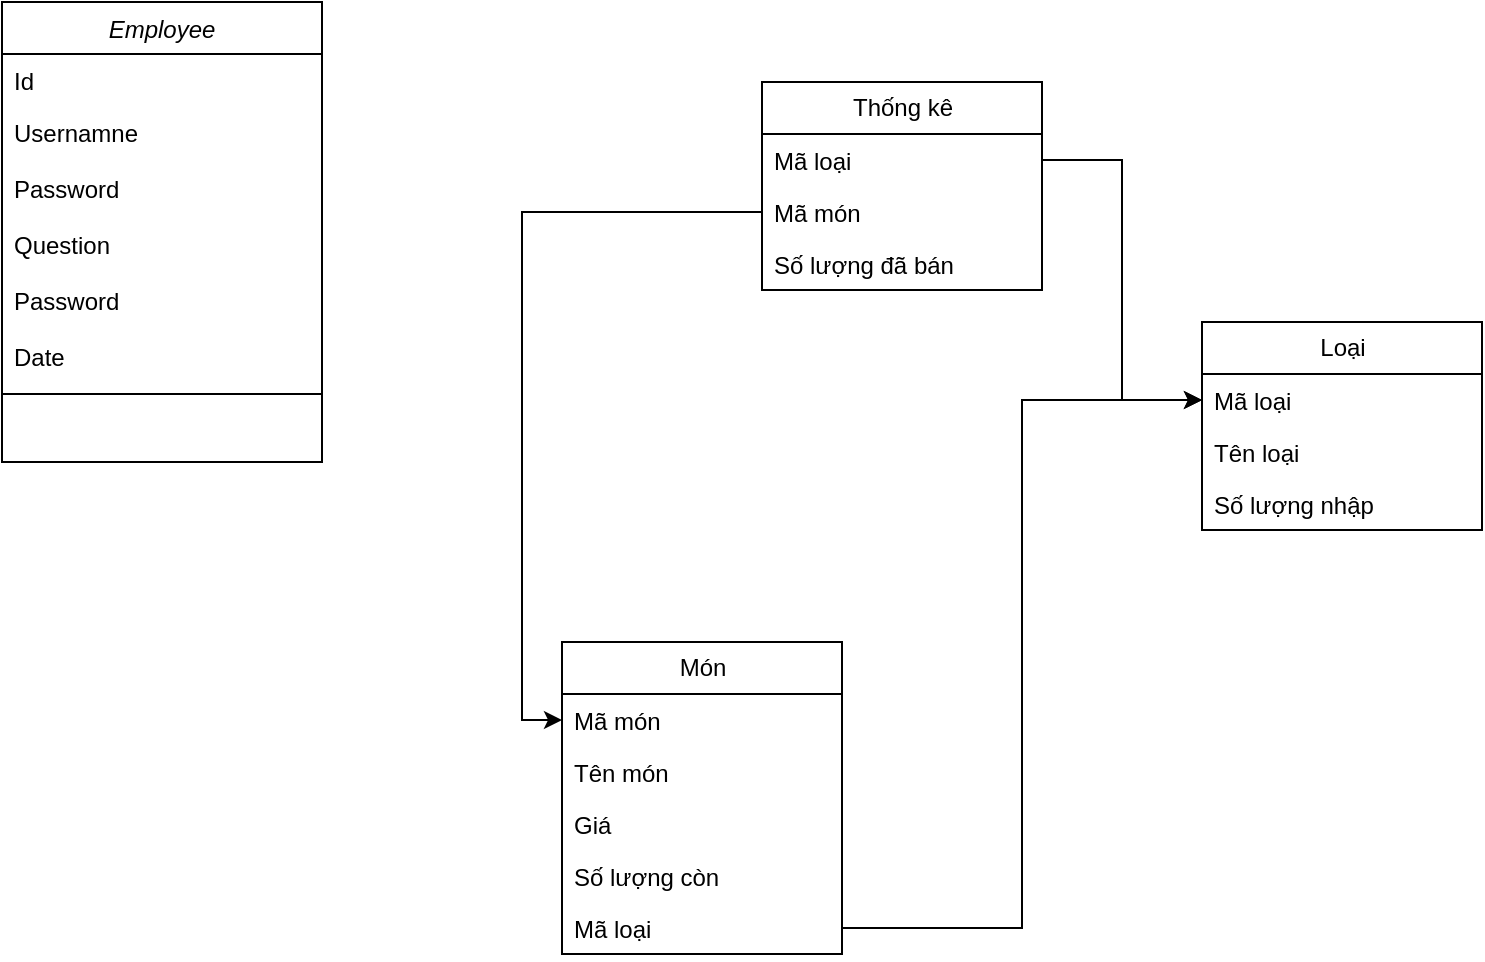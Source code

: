 <mxfile version="24.2.2" type="github">
  <diagram id="C5RBs43oDa-KdzZeNtuy" name="Page-1">
    <mxGraphModel dx="1434" dy="730" grid="1" gridSize="10" guides="1" tooltips="1" connect="1" arrows="1" fold="1" page="1" pageScale="1" pageWidth="827" pageHeight="1169" math="0" shadow="0">
      <root>
        <mxCell id="WIyWlLk6GJQsqaUBKTNV-0" />
        <mxCell id="WIyWlLk6GJQsqaUBKTNV-1" parent="WIyWlLk6GJQsqaUBKTNV-0" />
        <mxCell id="zkfFHV4jXpPFQw0GAbJ--0" value="Employee" style="swimlane;fontStyle=2;align=center;verticalAlign=top;childLayout=stackLayout;horizontal=1;startSize=26;horizontalStack=0;resizeParent=1;resizeLast=0;collapsible=1;marginBottom=0;rounded=0;shadow=0;strokeWidth=1;" parent="WIyWlLk6GJQsqaUBKTNV-1" vertex="1">
          <mxGeometry x="40" y="40" width="160" height="230" as="geometry">
            <mxRectangle x="150" y="90" width="160" height="26" as="alternateBounds" />
          </mxGeometry>
        </mxCell>
        <mxCell id="zkfFHV4jXpPFQw0GAbJ--1" value="Id" style="text;align=left;verticalAlign=top;spacingLeft=4;spacingRight=4;overflow=hidden;rotatable=0;points=[[0,0.5],[1,0.5]];portConstraint=eastwest;" parent="zkfFHV4jXpPFQw0GAbJ--0" vertex="1">
          <mxGeometry y="26" width="160" height="26" as="geometry" />
        </mxCell>
        <mxCell id="zkfFHV4jXpPFQw0GAbJ--3" value="Usernamne&#xa;&#xa;" style="text;align=left;verticalAlign=top;spacingLeft=4;spacingRight=4;overflow=hidden;rotatable=0;points=[[0,0.5],[1,0.5]];portConstraint=eastwest;rounded=0;shadow=0;html=0;" parent="zkfFHV4jXpPFQw0GAbJ--0" vertex="1">
          <mxGeometry y="52" width="160" height="28" as="geometry" />
        </mxCell>
        <mxCell id="7EbSXIT0NN4disl6t4Ad-1" value="Password&#xa;&#xa;" style="text;align=left;verticalAlign=top;spacingLeft=4;spacingRight=4;overflow=hidden;rotatable=0;points=[[0,0.5],[1,0.5]];portConstraint=eastwest;rounded=0;shadow=0;html=0;" vertex="1" parent="zkfFHV4jXpPFQw0GAbJ--0">
          <mxGeometry y="80" width="160" height="28" as="geometry" />
        </mxCell>
        <mxCell id="7EbSXIT0NN4disl6t4Ad-2" value="Question" style="text;align=left;verticalAlign=top;spacingLeft=4;spacingRight=4;overflow=hidden;rotatable=0;points=[[0,0.5],[1,0.5]];portConstraint=eastwest;rounded=0;shadow=0;html=0;" vertex="1" parent="zkfFHV4jXpPFQw0GAbJ--0">
          <mxGeometry y="108" width="160" height="28" as="geometry" />
        </mxCell>
        <mxCell id="7EbSXIT0NN4disl6t4Ad-3" value="Password&#xa;&#xa;" style="text;align=left;verticalAlign=top;spacingLeft=4;spacingRight=4;overflow=hidden;rotatable=0;points=[[0,0.5],[1,0.5]];portConstraint=eastwest;rounded=0;shadow=0;html=0;" vertex="1" parent="zkfFHV4jXpPFQw0GAbJ--0">
          <mxGeometry y="136" width="160" height="28" as="geometry" />
        </mxCell>
        <mxCell id="7EbSXIT0NN4disl6t4Ad-5" value="Date" style="text;align=left;verticalAlign=top;spacingLeft=4;spacingRight=4;overflow=hidden;rotatable=0;points=[[0,0.5],[1,0.5]];portConstraint=eastwest;rounded=0;shadow=0;html=0;" vertex="1" parent="zkfFHV4jXpPFQw0GAbJ--0">
          <mxGeometry y="164" width="160" height="28" as="geometry" />
        </mxCell>
        <mxCell id="zkfFHV4jXpPFQw0GAbJ--4" value="" style="line;html=1;strokeWidth=1;align=left;verticalAlign=middle;spacingTop=-1;spacingLeft=3;spacingRight=3;rotatable=0;labelPosition=right;points=[];portConstraint=eastwest;" parent="zkfFHV4jXpPFQw0GAbJ--0" vertex="1">
          <mxGeometry y="192" width="160" height="8" as="geometry" />
        </mxCell>
        <mxCell id="7EbSXIT0NN4disl6t4Ad-6" value="Món" style="swimlane;fontStyle=0;childLayout=stackLayout;horizontal=1;startSize=26;fillColor=none;horizontalStack=0;resizeParent=1;resizeParentMax=0;resizeLast=0;collapsible=1;marginBottom=0;html=1;" vertex="1" parent="WIyWlLk6GJQsqaUBKTNV-1">
          <mxGeometry x="320" y="360" width="140" height="156" as="geometry" />
        </mxCell>
        <mxCell id="7EbSXIT0NN4disl6t4Ad-7" value="Mã món" style="text;strokeColor=none;fillColor=none;align=left;verticalAlign=top;spacingLeft=4;spacingRight=4;overflow=hidden;rotatable=0;points=[[0,0.5],[1,0.5]];portConstraint=eastwest;whiteSpace=wrap;html=1;" vertex="1" parent="7EbSXIT0NN4disl6t4Ad-6">
          <mxGeometry y="26" width="140" height="26" as="geometry" />
        </mxCell>
        <mxCell id="7EbSXIT0NN4disl6t4Ad-8" value="Tên món" style="text;strokeColor=none;fillColor=none;align=left;verticalAlign=top;spacingLeft=4;spacingRight=4;overflow=hidden;rotatable=0;points=[[0,0.5],[1,0.5]];portConstraint=eastwest;whiteSpace=wrap;html=1;" vertex="1" parent="7EbSXIT0NN4disl6t4Ad-6">
          <mxGeometry y="52" width="140" height="26" as="geometry" />
        </mxCell>
        <mxCell id="7EbSXIT0NN4disl6t4Ad-12" value="Giá" style="text;strokeColor=none;fillColor=none;align=left;verticalAlign=top;spacingLeft=4;spacingRight=4;overflow=hidden;rotatable=0;points=[[0,0.5],[1,0.5]];portConstraint=eastwest;whiteSpace=wrap;html=1;" vertex="1" parent="7EbSXIT0NN4disl6t4Ad-6">
          <mxGeometry y="78" width="140" height="26" as="geometry" />
        </mxCell>
        <mxCell id="7EbSXIT0NN4disl6t4Ad-13" value="Số lượng còn" style="text;strokeColor=none;fillColor=none;align=left;verticalAlign=top;spacingLeft=4;spacingRight=4;overflow=hidden;rotatable=0;points=[[0,0.5],[1,0.5]];portConstraint=eastwest;whiteSpace=wrap;html=1;" vertex="1" parent="7EbSXIT0NN4disl6t4Ad-6">
          <mxGeometry y="104" width="140" height="26" as="geometry" />
        </mxCell>
        <mxCell id="7EbSXIT0NN4disl6t4Ad-14" value="Mã loại" style="text;strokeColor=none;fillColor=none;align=left;verticalAlign=top;spacingLeft=4;spacingRight=4;overflow=hidden;rotatable=0;points=[[0,0.5],[1,0.5]];portConstraint=eastwest;whiteSpace=wrap;html=1;" vertex="1" parent="7EbSXIT0NN4disl6t4Ad-6">
          <mxGeometry y="130" width="140" height="26" as="geometry" />
        </mxCell>
        <mxCell id="7EbSXIT0NN4disl6t4Ad-15" value="Loại" style="swimlane;fontStyle=0;childLayout=stackLayout;horizontal=1;startSize=26;fillColor=none;horizontalStack=0;resizeParent=1;resizeParentMax=0;resizeLast=0;collapsible=1;marginBottom=0;html=1;" vertex="1" parent="WIyWlLk6GJQsqaUBKTNV-1">
          <mxGeometry x="640" y="200" width="140" height="104" as="geometry" />
        </mxCell>
        <mxCell id="7EbSXIT0NN4disl6t4Ad-16" value="Mã loại" style="text;strokeColor=none;fillColor=none;align=left;verticalAlign=top;spacingLeft=4;spacingRight=4;overflow=hidden;rotatable=0;points=[[0,0.5],[1,0.5]];portConstraint=eastwest;whiteSpace=wrap;html=1;" vertex="1" parent="7EbSXIT0NN4disl6t4Ad-15">
          <mxGeometry y="26" width="140" height="26" as="geometry" />
        </mxCell>
        <mxCell id="7EbSXIT0NN4disl6t4Ad-17" value="Tên loại" style="text;strokeColor=none;fillColor=none;align=left;verticalAlign=top;spacingLeft=4;spacingRight=4;overflow=hidden;rotatable=0;points=[[0,0.5],[1,0.5]];portConstraint=eastwest;whiteSpace=wrap;html=1;" vertex="1" parent="7EbSXIT0NN4disl6t4Ad-15">
          <mxGeometry y="52" width="140" height="26" as="geometry" />
        </mxCell>
        <mxCell id="7EbSXIT0NN4disl6t4Ad-26" value="Số lượng nhập" style="text;strokeColor=none;fillColor=none;align=left;verticalAlign=top;spacingLeft=4;spacingRight=4;overflow=hidden;rotatable=0;points=[[0,0.5],[1,0.5]];portConstraint=eastwest;whiteSpace=wrap;html=1;" vertex="1" parent="7EbSXIT0NN4disl6t4Ad-15">
          <mxGeometry y="78" width="140" height="26" as="geometry" />
        </mxCell>
        <mxCell id="7EbSXIT0NN4disl6t4Ad-22" style="edgeStyle=orthogonalEdgeStyle;rounded=0;orthogonalLoop=1;jettySize=auto;html=1;entryX=0;entryY=0.5;entryDx=0;entryDy=0;" edge="1" parent="WIyWlLk6GJQsqaUBKTNV-1" source="7EbSXIT0NN4disl6t4Ad-14" target="7EbSXIT0NN4disl6t4Ad-16">
          <mxGeometry relative="1" as="geometry" />
        </mxCell>
        <mxCell id="7EbSXIT0NN4disl6t4Ad-23" value="Thống kê" style="swimlane;fontStyle=0;childLayout=stackLayout;horizontal=1;startSize=26;fillColor=none;horizontalStack=0;resizeParent=1;resizeParentMax=0;resizeLast=0;collapsible=1;marginBottom=0;html=1;" vertex="1" parent="WIyWlLk6GJQsqaUBKTNV-1">
          <mxGeometry x="420" y="80" width="140" height="104" as="geometry" />
        </mxCell>
        <mxCell id="7EbSXIT0NN4disl6t4Ad-24" value="Mã loại" style="text;strokeColor=none;fillColor=none;align=left;verticalAlign=top;spacingLeft=4;spacingRight=4;overflow=hidden;rotatable=0;points=[[0,0.5],[1,0.5]];portConstraint=eastwest;whiteSpace=wrap;html=1;" vertex="1" parent="7EbSXIT0NN4disl6t4Ad-23">
          <mxGeometry y="26" width="140" height="26" as="geometry" />
        </mxCell>
        <mxCell id="7EbSXIT0NN4disl6t4Ad-25" value="Mã món" style="text;strokeColor=none;fillColor=none;align=left;verticalAlign=top;spacingLeft=4;spacingRight=4;overflow=hidden;rotatable=0;points=[[0,0.5],[1,0.5]];portConstraint=eastwest;whiteSpace=wrap;html=1;" vertex="1" parent="7EbSXIT0NN4disl6t4Ad-23">
          <mxGeometry y="52" width="140" height="26" as="geometry" />
        </mxCell>
        <mxCell id="7EbSXIT0NN4disl6t4Ad-27" value="Số lượng đã bán" style="text;strokeColor=none;fillColor=none;align=left;verticalAlign=top;spacingLeft=4;spacingRight=4;overflow=hidden;rotatable=0;points=[[0,0.5],[1,0.5]];portConstraint=eastwest;whiteSpace=wrap;html=1;" vertex="1" parent="7EbSXIT0NN4disl6t4Ad-23">
          <mxGeometry y="78" width="140" height="26" as="geometry" />
        </mxCell>
        <mxCell id="7EbSXIT0NN4disl6t4Ad-28" style="edgeStyle=orthogonalEdgeStyle;rounded=0;orthogonalLoop=1;jettySize=auto;html=1;entryX=0;entryY=0.5;entryDx=0;entryDy=0;" edge="1" parent="WIyWlLk6GJQsqaUBKTNV-1" source="7EbSXIT0NN4disl6t4Ad-25" target="7EbSXIT0NN4disl6t4Ad-7">
          <mxGeometry relative="1" as="geometry" />
        </mxCell>
        <mxCell id="7EbSXIT0NN4disl6t4Ad-29" style="edgeStyle=orthogonalEdgeStyle;rounded=0;orthogonalLoop=1;jettySize=auto;html=1;entryX=0;entryY=0.5;entryDx=0;entryDy=0;" edge="1" parent="WIyWlLk6GJQsqaUBKTNV-1" source="7EbSXIT0NN4disl6t4Ad-24" target="7EbSXIT0NN4disl6t4Ad-16">
          <mxGeometry relative="1" as="geometry" />
        </mxCell>
      </root>
    </mxGraphModel>
  </diagram>
</mxfile>
